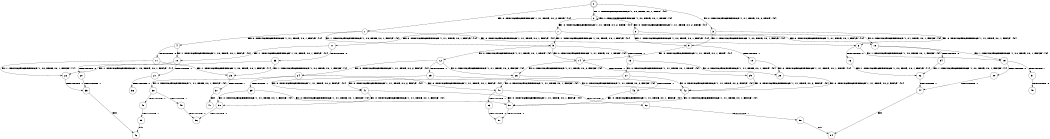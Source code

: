 digraph BCG {
size = "7, 10.5";
center = TRUE;
node [shape = circle];
0 [peripheries = 2];
0 -> 1 [label = "EX !0 !ATOMIC_EXCH_BRANCH (1, +1, TRUE, +0, 2, TRUE) !{0}"];
0 -> 2 [label = "EX !1 !ATOMIC_EXCH_BRANCH (1, +0, TRUE, +0, 1, TRUE) !{0}"];
0 -> 3 [label = "EX !0 !ATOMIC_EXCH_BRANCH (1, +1, TRUE, +0, 2, TRUE) !{0}"];
1 -> 4 [label = "EX !0 !ATOMIC_EXCH_BRANCH (1, +1, TRUE, +0, 1, FALSE) !{0}"];
1 -> 5 [label = "EX !1 !ATOMIC_EXCH_BRANCH (1, +0, TRUE, +0, 1, FALSE) !{0}"];
1 -> 6 [label = "EX !0 !ATOMIC_EXCH_BRANCH (1, +1, TRUE, +0, 1, FALSE) !{0}"];
2 -> 2 [label = "EX !1 !ATOMIC_EXCH_BRANCH (1, +0, TRUE, +0, 1, TRUE) !{0}"];
2 -> 7 [label = "EX !0 !ATOMIC_EXCH_BRANCH (1, +1, TRUE, +0, 2, TRUE) !{0}"];
2 -> 8 [label = "EX !0 !ATOMIC_EXCH_BRANCH (1, +1, TRUE, +0, 2, TRUE) !{0}"];
3 -> 9 [label = "EX !1 !ATOMIC_EXCH_BRANCH (1, +0, TRUE, +0, 1, FALSE) !{0}"];
3 -> 6 [label = "EX !0 !ATOMIC_EXCH_BRANCH (1, +1, TRUE, +0, 1, FALSE) !{0}"];
4 -> 10 [label = "EX !1 !ATOMIC_EXCH_BRANCH (1, +0, TRUE, +0, 1, FALSE) !{0}"];
4 -> 11 [label = "TERMINATE !0"];
5 -> 12 [label = "EX !0 !ATOMIC_EXCH_BRANCH (1, +1, TRUE, +0, 1, TRUE) !{0}"];
5 -> 13 [label = "TERMINATE !1"];
5 -> 14 [label = "EX !0 !ATOMIC_EXCH_BRANCH (1, +1, TRUE, +0, 1, TRUE) !{0}"];
6 -> 15 [label = "EX !1 !ATOMIC_EXCH_BRANCH (1, +0, TRUE, +0, 1, FALSE) !{0}"];
6 -> 16 [label = "TERMINATE !0"];
7 -> 17 [label = "EX !0 !ATOMIC_EXCH_BRANCH (1, +1, TRUE, +0, 1, FALSE) !{0}"];
7 -> 5 [label = "EX !1 !ATOMIC_EXCH_BRANCH (1, +0, TRUE, +0, 1, FALSE) !{0}"];
7 -> 18 [label = "EX !0 !ATOMIC_EXCH_BRANCH (1, +1, TRUE, +0, 1, FALSE) !{0}"];
8 -> 9 [label = "EX !1 !ATOMIC_EXCH_BRANCH (1, +0, TRUE, +0, 1, FALSE) !{0}"];
8 -> 18 [label = "EX !0 !ATOMIC_EXCH_BRANCH (1, +1, TRUE, +0, 1, FALSE) !{0}"];
9 -> 19 [label = "TERMINATE !1"];
9 -> 14 [label = "EX !0 !ATOMIC_EXCH_BRANCH (1, +1, TRUE, +0, 1, TRUE) !{0}"];
10 -> 20 [label = "TERMINATE !0"];
10 -> 21 [label = "TERMINATE !1"];
11 -> 22 [label = "EX !1 !ATOMIC_EXCH_BRANCH (1, +0, TRUE, +0, 1, FALSE) !{1}"];
11 -> 23 [label = "EX !1 !ATOMIC_EXCH_BRANCH (1, +0, TRUE, +0, 1, FALSE) !{1}"];
12 -> 24 [label = "EX !0 !ATOMIC_EXCH_BRANCH (1, +1, TRUE, +0, 2, FALSE) !{0}"];
12 -> 25 [label = "TERMINATE !1"];
12 -> 26 [label = "EX !0 !ATOMIC_EXCH_BRANCH (1, +1, TRUE, +0, 2, FALSE) !{0}"];
13 -> 27 [label = "EX !0 !ATOMIC_EXCH_BRANCH (1, +1, TRUE, +0, 1, TRUE) !{0}"];
13 -> 28 [label = "EX !0 !ATOMIC_EXCH_BRANCH (1, +1, TRUE, +0, 1, TRUE) !{0}"];
14 -> 29 [label = "TERMINATE !1"];
14 -> 26 [label = "EX !0 !ATOMIC_EXCH_BRANCH (1, +1, TRUE, +0, 2, FALSE) !{0}"];
15 -> 30 [label = "TERMINATE !0"];
15 -> 31 [label = "TERMINATE !1"];
16 -> 32 [label = "EX !1 !ATOMIC_EXCH_BRANCH (1, +0, TRUE, +0, 1, FALSE) !{1}"];
17 -> 10 [label = "EX !1 !ATOMIC_EXCH_BRANCH (1, +0, TRUE, +0, 1, FALSE) !{0}"];
17 -> 33 [label = "TERMINATE !0"];
18 -> 15 [label = "EX !1 !ATOMIC_EXCH_BRANCH (1, +0, TRUE, +0, 1, FALSE) !{0}"];
18 -> 34 [label = "TERMINATE !0"];
19 -> 28 [label = "EX !0 !ATOMIC_EXCH_BRANCH (1, +1, TRUE, +0, 1, TRUE) !{0}"];
20 -> 35 [label = "TERMINATE !1"];
21 -> 36 [label = "TERMINATE !0"];
22 -> 35 [label = "TERMINATE !1"];
23 -> 37 [label = "TERMINATE !1"];
24 -> 38 [label = "EX !0 !ATOMIC_EXCH_BRANCH (1, +1, TRUE, +0, 1, FALSE) !{0}"];
24 -> 39 [label = "TERMINATE !1"];
24 -> 40 [label = "EX !0 !ATOMIC_EXCH_BRANCH (1, +1, TRUE, +0, 1, FALSE) !{0}"];
25 -> 41 [label = "EX !0 !ATOMIC_EXCH_BRANCH (1, +1, TRUE, +0, 2, FALSE) !{0}"];
25 -> 42 [label = "EX !0 !ATOMIC_EXCH_BRANCH (1, +1, TRUE, +0, 2, FALSE) !{0}"];
26 -> 43 [label = "TERMINATE !1"];
26 -> 40 [label = "EX !0 !ATOMIC_EXCH_BRANCH (1, +1, TRUE, +0, 1, FALSE) !{0}"];
27 -> 41 [label = "EX !0 !ATOMIC_EXCH_BRANCH (1, +1, TRUE, +0, 2, FALSE) !{0}"];
27 -> 42 [label = "EX !0 !ATOMIC_EXCH_BRANCH (1, +1, TRUE, +0, 2, FALSE) !{0}"];
28 -> 42 [label = "EX !0 !ATOMIC_EXCH_BRANCH (1, +1, TRUE, +0, 2, FALSE) !{0}"];
29 -> 42 [label = "EX !0 !ATOMIC_EXCH_BRANCH (1, +1, TRUE, +0, 2, FALSE) !{0}"];
30 -> 44 [label = "TERMINATE !1"];
31 -> 45 [label = "TERMINATE !0"];
32 -> 44 [label = "TERMINATE !1"];
33 -> 22 [label = "EX !1 !ATOMIC_EXCH_BRANCH (1, +0, TRUE, +0, 1, FALSE) !{1}"];
33 -> 23 [label = "EX !1 !ATOMIC_EXCH_BRANCH (1, +0, TRUE, +0, 1, FALSE) !{1}"];
34 -> 32 [label = "EX !1 !ATOMIC_EXCH_BRANCH (1, +0, TRUE, +0, 1, FALSE) !{1}"];
35 -> 46 [label = "exit"];
37 -> 47 [label = "exit"];
38 -> 48 [label = "TERMINATE !0"];
38 -> 49 [label = "TERMINATE !1"];
39 -> 50 [label = "EX !0 !ATOMIC_EXCH_BRANCH (1, +1, TRUE, +0, 1, FALSE) !{0}"];
39 -> 51 [label = "EX !0 !ATOMIC_EXCH_BRANCH (1, +1, TRUE, +0, 1, FALSE) !{0}"];
40 -> 52 [label = "TERMINATE !0"];
40 -> 53 [label = "TERMINATE !1"];
41 -> 50 [label = "EX !0 !ATOMIC_EXCH_BRANCH (1, +1, TRUE, +0, 1, FALSE) !{0}"];
41 -> 51 [label = "EX !0 !ATOMIC_EXCH_BRANCH (1, +1, TRUE, +0, 1, FALSE) !{0}"];
42 -> 51 [label = "EX !0 !ATOMIC_EXCH_BRANCH (1, +1, TRUE, +0, 1, FALSE) !{0}"];
43 -> 51 [label = "EX !0 !ATOMIC_EXCH_BRANCH (1, +1, TRUE, +0, 1, FALSE) !{0}"];
44 -> 54 [label = "exit"];
48 -> 55 [label = "TERMINATE !1"];
49 -> 56 [label = "TERMINATE !0"];
50 -> 56 [label = "TERMINATE !0"];
51 -> 57 [label = "TERMINATE !0"];
52 -> 58 [label = "TERMINATE !1"];
53 -> 57 [label = "TERMINATE !0"];
55 -> 46 [label = "exit"];
58 -> 54 [label = "exit"];
}
